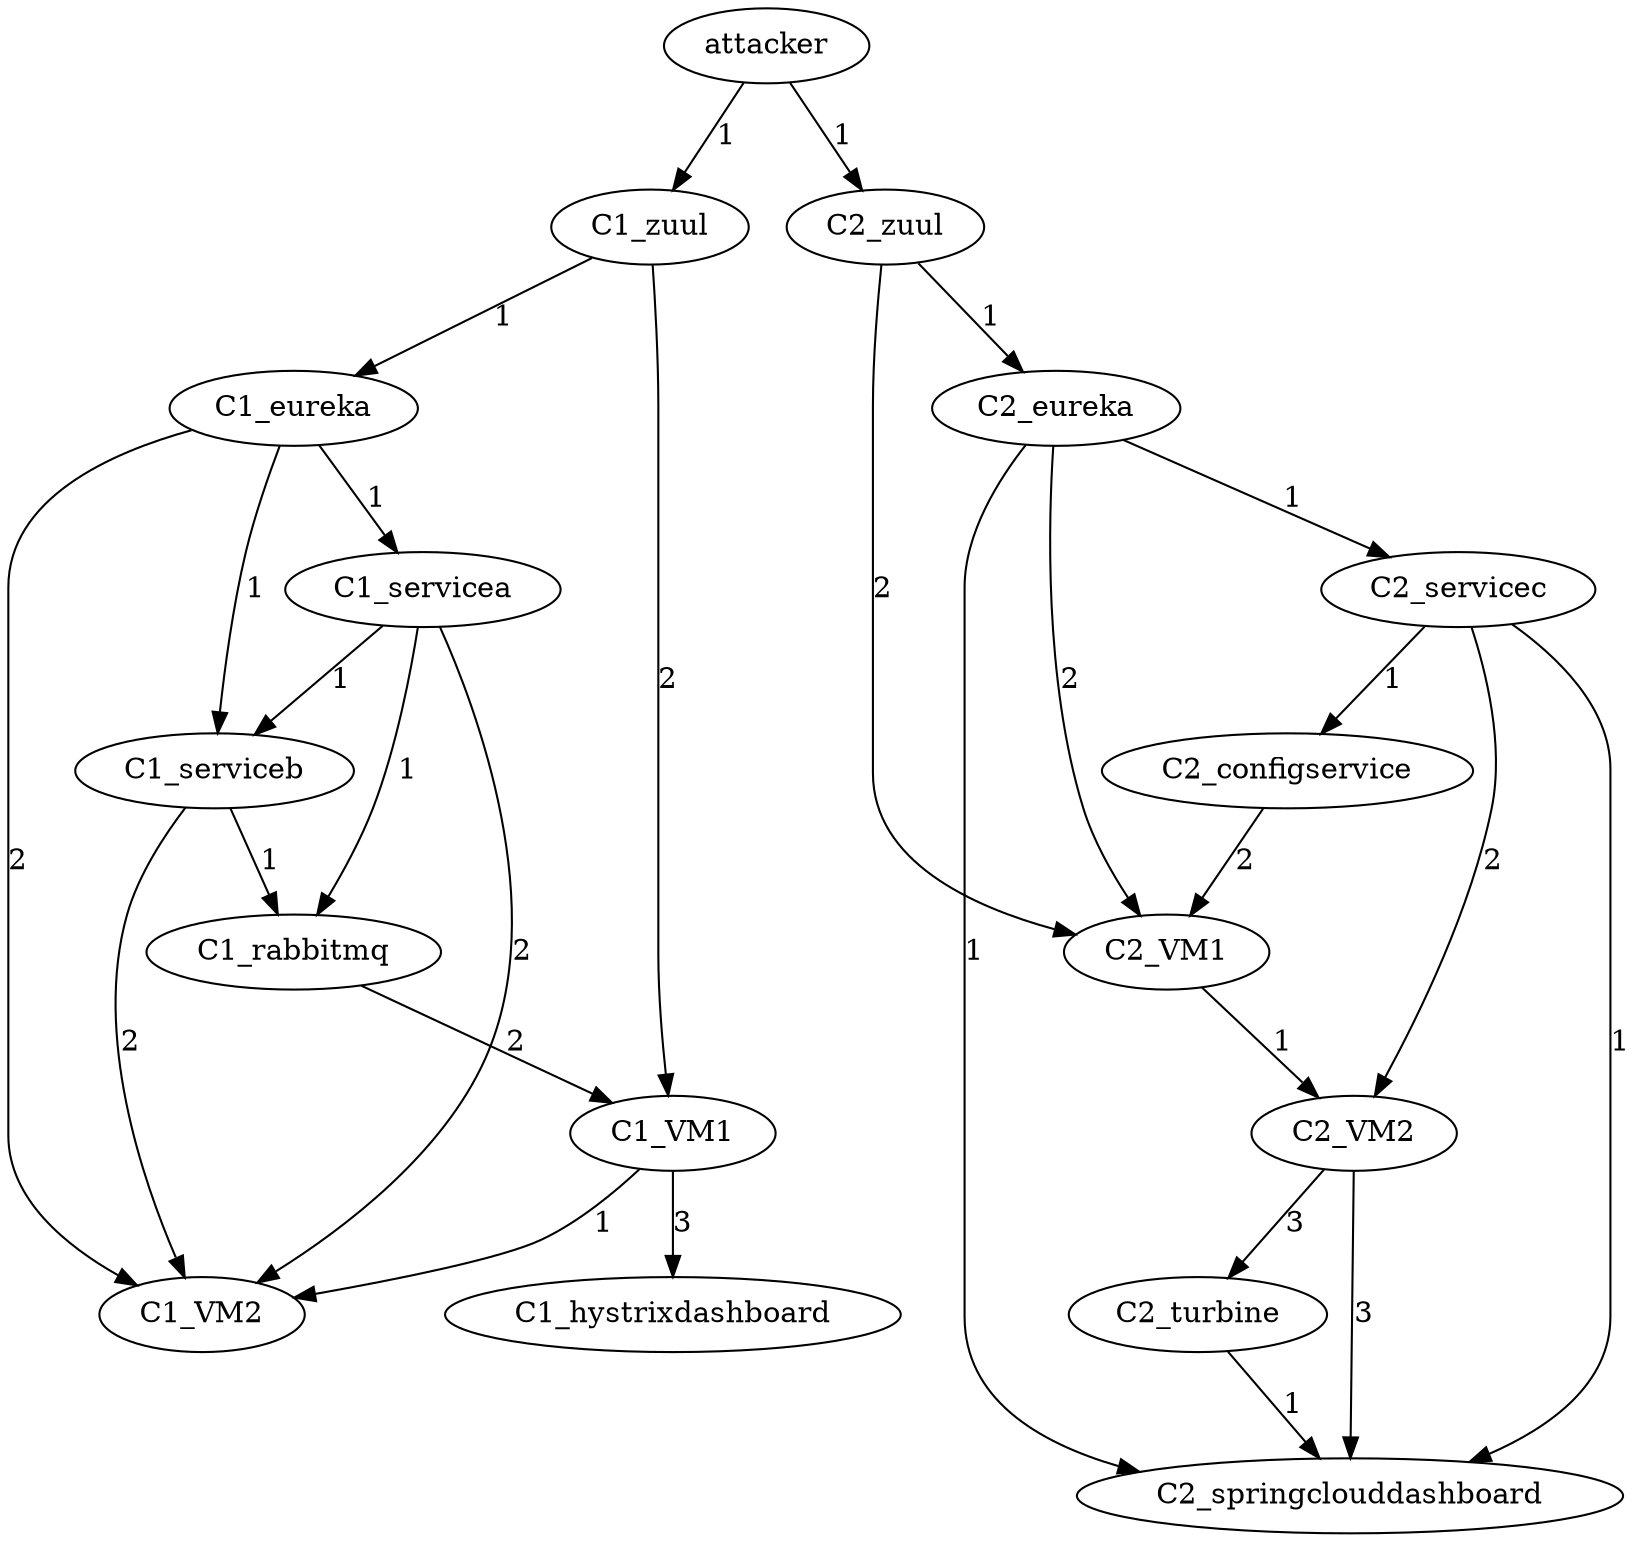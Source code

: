 digraph G {
attacker -> C1_zuul [label=1];
attacker -> C2_zuul [label=1];
C1_zuul -> C1_eureka [label=1];
C1_zuul -> C1_VM1 [label=2];
C1_serviceb -> C1_rabbitmq [label=1];
C1_serviceb -> C1_VM2 [label=2];
C1_servicea -> C1_serviceb [label=1];
C1_servicea -> C1_rabbitmq [label=1];
C1_servicea -> C1_VM2 [label=2];
C1_eureka -> C1_servicea [label=1];
C1_eureka -> C1_serviceb [label=1];
C1_eureka -> C1_VM2 [label=2];
C1_rabbitmq -> C1_VM1 [label=2];
C2_configservice -> C2_VM1 [label=2];
C2_servicec -> C2_configservice [label=1];
C2_servicec -> C2_springclouddashboard [label=1];
C2_servicec -> C2_VM2 [label=2];
C2_zuul -> C2_eureka [label=1];
C2_zuul -> C2_VM1 [label=2];
C2_turbine -> C2_springclouddashboard [label=1];
C2_eureka -> C2_servicec [label=1];
C2_eureka -> C2_springclouddashboard [label=1];
C2_eureka -> C2_VM1 [label=2];
C1_VM1 -> C1_hystrixdashboard [label=3];
C1_VM1 -> C1_VM2 [label=1];
C2_VM1 -> C2_VM2 [label=1];
C2_VM2 -> C2_turbine [label=3];
C2_VM2 -> C2_springclouddashboard [label=3];
}
